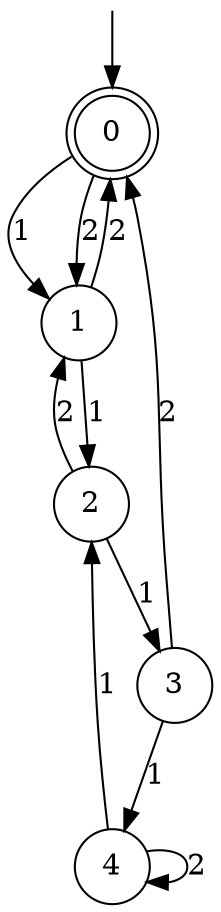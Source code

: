 digraph g {

	s0 [shape="doublecircle" label="0"];
	s1 [shape="circle" label="1"];
	s2 [shape="circle" label="2"];
	s3 [shape="circle" label="3"];
	s4 [shape="circle" label="4"];
	s0 -> s1 [label="1"];
	s0 -> s1 [label="2"];
	s1 -> s2 [label="1"];
	s1 -> s0 [label="2"];
	s2 -> s3 [label="1"];
	s2 -> s1 [label="2"];
	s3 -> s4 [label="1"];
	s3 -> s0 [label="2"];
	s4 -> s2 [label="1"];
	s4 -> s4 [label="2"];

__start0 [label="" shape="none" width="0" height="0"];
__start0 -> s0;

}
